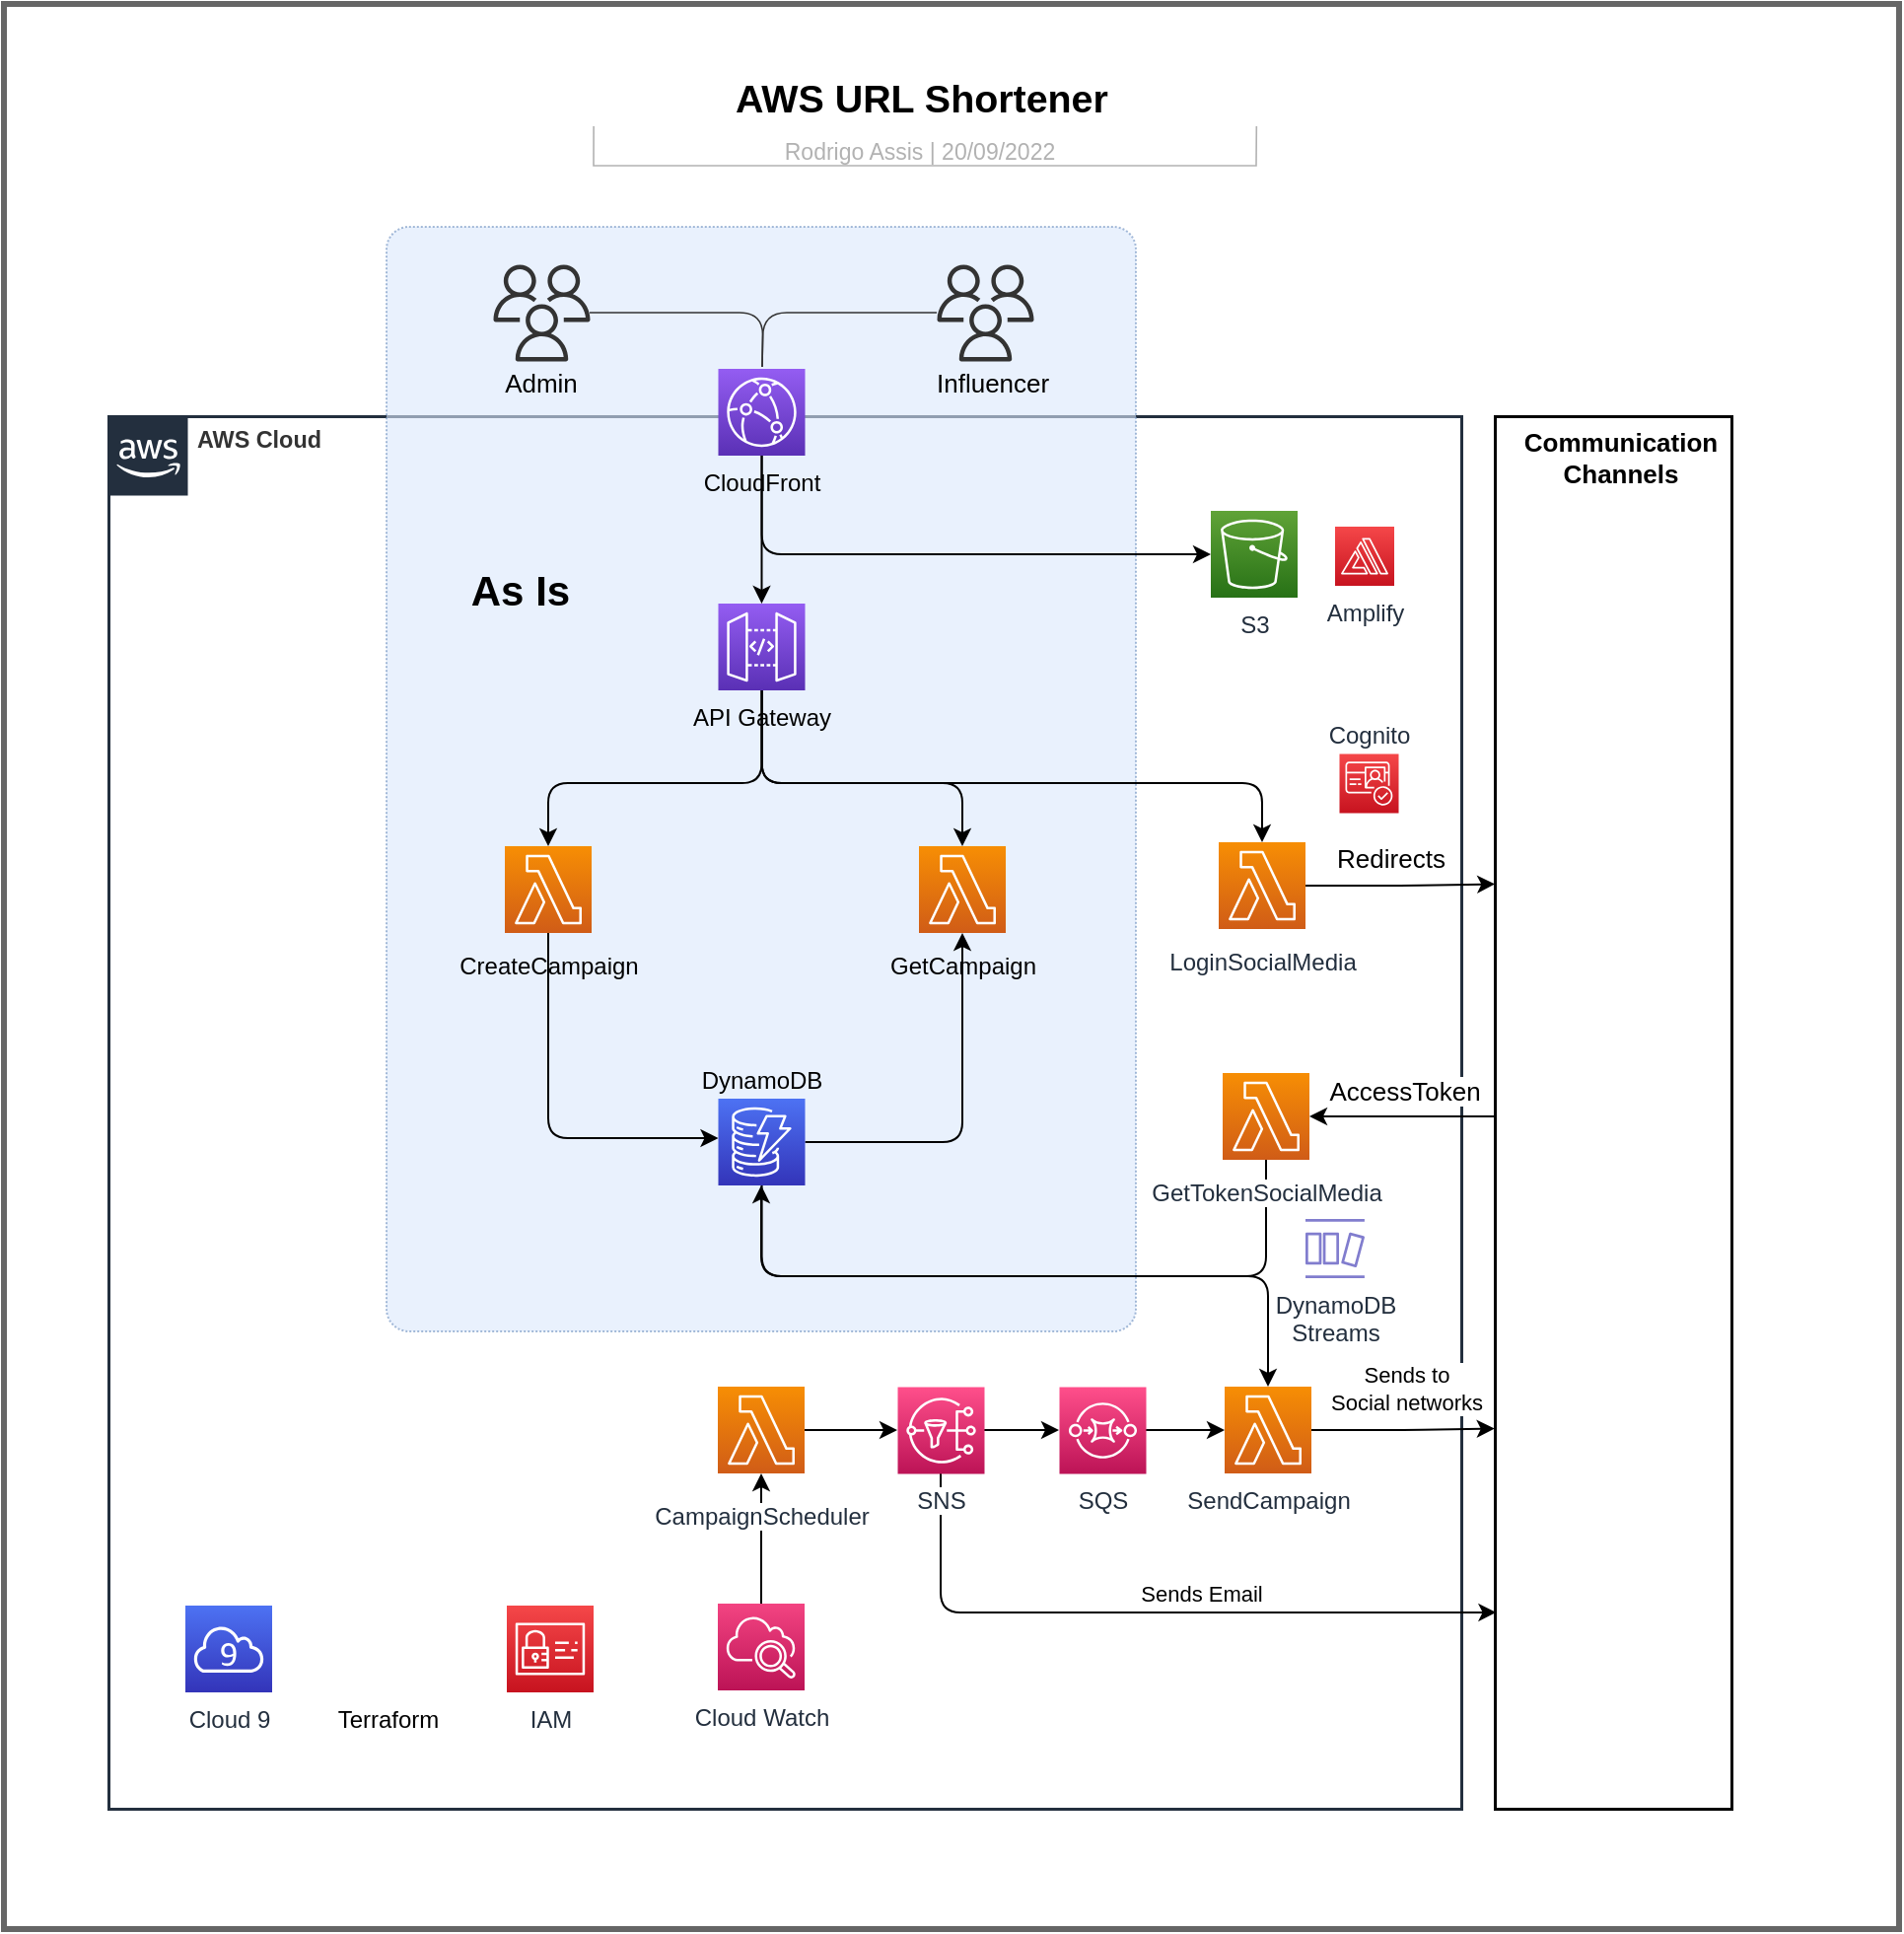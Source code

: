 <mxfile version="20.3.3" type="device"><diagram name="URL Shortener" id="zMWsOuEBppmq53ZEgVph"><mxGraphModel dx="1564" dy="950" grid="0" gridSize="10" guides="0" tooltips="1" connect="1" arrows="1" fold="1" page="0" pageScale="1" pageWidth="827" pageHeight="1169" math="0" shadow="0"><root><mxCell id="5VfcnQmlLGjhxSAUQ4NR-0"/><mxCell id="5VfcnQmlLGjhxSAUQ4NR-1" parent="5VfcnQmlLGjhxSAUQ4NR-0"/><mxCell id="ZZNkHxSK79wpuRJ6BsUh-0" value="" style="rounded=1;whiteSpace=wrap;html=1;labelBackgroundColor=default;strokeWidth=3;fontSize=13;arcSize=0;strokeColor=#666666;" parent="5VfcnQmlLGjhxSAUQ4NR-1" vertex="1"><mxGeometry x="276" y="15" width="961" height="976" as="geometry"/></mxCell><UserObject label="AWS Cloud" lucidchartObjectId="N8e8RwKGvOK6" id="5VfcnQmlLGjhxSAUQ4NR-2"><mxCell style="html=1;overflow=block;blockSpacing=1;whiteSpace=wrap;shape=mxgraph.aws4.group;grIcon=mxgraph.aws4.group_aws_cloud_alt;verticalAlign=top;align=left;grIconSize=40;spacingLeft=45;spacingTop=5;container=0;pointerEvents=0;collapsible=0;recursiveResize=0;fontSize=11.7;fontColor=#333333;fontStyle=1;spacing=0;strokeColor=#232f3e;strokeOpacity=100;fillOpacity=100;fillColor=#ffffff;strokeWidth=1.5;perimeter=rectanglePerimeter;" parent="5VfcnQmlLGjhxSAUQ4NR-1" vertex="1"><mxGeometry x="329" y="224" width="686" height="706" as="geometry"/></mxCell></UserObject><mxCell id="FSXf-EiZU_nm5MJJJZnd-0" value="" style="rounded=1;whiteSpace=wrap;html=1;arcSize=3;fillColor=#dae8fc;dashed=1;dashPattern=1 1;strokeColor=#6c8ebf;opacity=60;" vertex="1" parent="5VfcnQmlLGjhxSAUQ4NR-1"><mxGeometry x="470" y="128" width="380" height="560" as="geometry"/></mxCell><mxCell id="n7EvNLGjRyG9NxaEKTCb-21" style="edgeStyle=orthogonalEdgeStyle;rounded=1;orthogonalLoop=1;jettySize=auto;html=1;fontSize=13;" parent="5VfcnQmlLGjhxSAUQ4NR-1" source="n7EvNLGjRyG9NxaEKTCb-0" target="n7EvNLGjRyG9NxaEKTCb-18" edge="1"><mxGeometry relative="1" as="geometry"><Array as="points"><mxPoint x="975" y="579"/><mxPoint x="975" y="579"/></Array></mxGeometry></mxCell><mxCell id="n7EvNLGjRyG9NxaEKTCb-22" value="AccessToken" style="edgeLabel;html=1;align=center;verticalAlign=middle;resizable=0;points=[];fontSize=13;labelBackgroundColor=default;" parent="n7EvNLGjRyG9NxaEKTCb-21" vertex="1" connectable="0"><mxGeometry x="0.187" relative="1" as="geometry"><mxPoint x="10" y="-13" as="offset"/></mxGeometry></mxCell><mxCell id="n7EvNLGjRyG9NxaEKTCb-0" value="" style="rounded=0;whiteSpace=wrap;html=1;strokeWidth=1.5;" parent="5VfcnQmlLGjhxSAUQ4NR-1" vertex="1"><mxGeometry x="1032" y="224" width="120" height="706" as="geometry"/></mxCell><UserObject label="Admin" lucidchartObjectId="zbAZBak1kMxm" id="5VfcnQmlLGjhxSAUQ4NR-11"><mxCell style="html=1;overflow=block;blockSpacing=1;whiteSpace=wrap;shape=mxgraph.aws4.users;labelPosition=center;verticalLabelPosition=bottom;align=center;verticalAlign=top;pointerEvents=1;fontSize=13;spacing=0;strokeOpacity=100;fillOpacity=100;fillColor=#333333;strokeWidth=1.5;strokeColor=none;spacingTop=4;" parent="5VfcnQmlLGjhxSAUQ4NR-1" vertex="1"><mxGeometry x="524" y="147" width="49" height="49" as="geometry"/></mxCell></UserObject><mxCell id="5VfcnQmlLGjhxSAUQ4NR-12" value="" style="group;dropTarget=0;pointerEvents=0;" parent="5VfcnQmlLGjhxSAUQ4NR-1" vertex="1"><mxGeometry x="539" y="46" width="404" height="47" as="geometry"/></mxCell><UserObject label="AWS URL Shortener" placeholders="1" lucidchartObjectId="Z_9Z-S0-l_o0" id="5VfcnQmlLGjhxSAUQ4NR-13"><mxCell style="points=[[0.087,0.967,0],[0.921,0.967,0]];html=1;overflow=block;blockSpacing=1;whiteSpace=wrap;fontSize=19.7;fontColor=default;fontStyle=1;align=center;spacingLeft=7;spacingRight=7;spacingTop=2;spacing=3;strokeOpacity=0;fillOpacity=0;rounded=1;absoluteArcSize=1;arcSize=12;fillColor=#ffffff;strokeWidth=0.8;" parent="5VfcnQmlLGjhxSAUQ4NR-12" vertex="1"><mxGeometry x="1" width="403" height="32" as="geometry"/></mxCell></UserObject><UserObject label="Rodrigo Assis | 20/09/2022" placeholders="1" lucidchartObjectId="Z_9ZWHZdIG8z" id="5VfcnQmlLGjhxSAUQ4NR-14"><mxCell style="html=1;overflow=block;blockSpacing=1;whiteSpace=wrap;fontSize=11.5;fontColor=#b2b2b2;align=center;spacingLeft=7;spacingRight=7;spacingTop=2;spacing=3;strokeOpacity=0;fillOpacity=0;rounded=1;absoluteArcSize=1;arcSize=12;fillColor=#ffffff;strokeWidth=0.8;" parent="5VfcnQmlLGjhxSAUQ4NR-12" vertex="1"><mxGeometry y="32" width="403" height="15" as="geometry"/></mxCell></UserObject><UserObject label="" lucidchartObjectId="Z_9ZKMBE-NBk" id="5VfcnQmlLGjhxSAUQ4NR-15"><mxCell style="html=1;jettySize=18;whiteSpace=wrap;fontSize=13;fontFamily=Helvetica;strokeColor=#b2b2b2;strokeOpacity=100;strokeWidth=0.8;rounded=0;startArrow=none;endArrow=none;exitX=0.087;exitY=0.967;exitPerimeter=0;entryX=0.921;entryY=0.967;entryPerimeter=0;" parent="5VfcnQmlLGjhxSAUQ4NR-12" source="5VfcnQmlLGjhxSAUQ4NR-13" target="5VfcnQmlLGjhxSAUQ4NR-13" edge="1"><mxGeometry width="100" height="100" relative="1" as="geometry"><Array as="points"><mxPoint x="36" y="51" generated="1"/><mxPoint x="372" y="51" generated="1"/></Array></mxGeometry></mxCell></UserObject><UserObject label="" lucidchartObjectId="Cn.ZwMxujNy~" id="5VfcnQmlLGjhxSAUQ4NR-16"><mxCell style="html=1;jettySize=18;whiteSpace=wrap;fontSize=13;strokeColor=#333333;strokeOpacity=100;strokeWidth=0.8;rounded=1;arcSize=24;edgeStyle=orthogonalEdgeStyle;startArrow=none;endArrow=none;exitX=1;exitY=0.5;exitPerimeter=0;entryX=0.5;entryY=0;entryPerimeter=0;" parent="5VfcnQmlLGjhxSAUQ4NR-1" source="5VfcnQmlLGjhxSAUQ4NR-11" edge="1"><mxGeometry width="100" height="100" relative="1" as="geometry"><Array as="points"/><mxPoint x="660.5" y="199" as="targetPoint"/></mxGeometry></mxCell></UserObject><UserObject label="Influencer" lucidchartObjectId="En.ZHh7HBO_q" id="5VfcnQmlLGjhxSAUQ4NR-17"><mxCell style="html=1;overflow=block;blockSpacing=1;whiteSpace=wrap;shape=mxgraph.aws4.users;labelPosition=center;verticalLabelPosition=bottom;align=center;verticalAlign=top;pointerEvents=1;fontSize=13;spacing=0;strokeOpacity=100;fillOpacity=100;fillColor=#333333;strokeWidth=1.5;strokeColor=none;spacingTop=4;" parent="5VfcnQmlLGjhxSAUQ4NR-1" vertex="1"><mxGeometry x="749" y="147" width="49" height="49" as="geometry"/></mxCell></UserObject><UserObject label="" lucidchartObjectId="Jn.ZKAxiLmoS" id="5VfcnQmlLGjhxSAUQ4NR-18"><mxCell style="html=1;jettySize=18;whiteSpace=wrap;fontSize=13;strokeColor=#333333;strokeOpacity=100;strokeWidth=0.8;rounded=1;arcSize=24;edgeStyle=orthogonalEdgeStyle;startArrow=none;endArrow=none;exitX=0;exitY=0.5;exitPerimeter=0;entryX=0.5;entryY=0;entryPerimeter=0;" parent="5VfcnQmlLGjhxSAUQ4NR-1" source="5VfcnQmlLGjhxSAUQ4NR-17" edge="1"><mxGeometry width="100" height="100" relative="1" as="geometry"><Array as="points"/><mxPoint x="660.5" y="199" as="targetPoint"/></mxGeometry></mxCell></UserObject><mxCell id="JZ9D4dfunpLamqf-MBkk-5" style="edgeStyle=orthogonalEdgeStyle;rounded=1;orthogonalLoop=1;jettySize=auto;html=1;entryX=0;entryY=0.5;entryDx=0;entryDy=0;entryPerimeter=0;" parent="5VfcnQmlLGjhxSAUQ4NR-1" source="5VfcnQmlLGjhxSAUQ4NR-4" target="BwuBeYaKWKMSmFj7fiWJ-8" edge="1"><mxGeometry relative="1" as="geometry"><Array as="points"><mxPoint x="660" y="294"/></Array></mxGeometry></mxCell><mxCell id="5VfcnQmlLGjhxSAUQ4NR-4" value="&lt;span style=&quot;&quot;&gt;CloudFront&lt;/span&gt;" style="sketch=0;points=[[0,0,0],[0.25,0,0],[0.5,0,0],[0.75,0,0],[1,0,0],[0,1,0],[0.25,1,0],[0.5,1,0],[0.75,1,0],[1,1,0],[0,0.25,0],[0,0.5,0],[0,0.75,0],[1,0.25,0],[1,0.5,0],[1,0.75,0]];outlineConnect=0;fontColor=default;gradientColor=#945DF2;gradientDirection=north;fillColor=#5A30B5;strokeColor=#ffffff;dashed=0;verticalLabelPosition=bottom;verticalAlign=top;align=center;html=1;fontSize=12;fontStyle=0;aspect=fixed;shape=mxgraph.aws4.resourceIcon;resIcon=mxgraph.aws4.cloudfront;labelBackgroundColor=none;" parent="5VfcnQmlLGjhxSAUQ4NR-1" vertex="1"><mxGeometry x="638.25" y="200" width="44" height="44" as="geometry"/></mxCell><mxCell id="5VfcnQmlLGjhxSAUQ4NR-3" style="edgeStyle=orthogonalEdgeStyle;rounded=0;orthogonalLoop=1;jettySize=auto;html=1;" parent="5VfcnQmlLGjhxSAUQ4NR-1" source="5VfcnQmlLGjhxSAUQ4NR-4" target="5VfcnQmlLGjhxSAUQ4NR-6" edge="1"><mxGeometry relative="1" as="geometry"/></mxCell><mxCell id="n7EvNLGjRyG9NxaEKTCb-15" style="edgeStyle=orthogonalEdgeStyle;rounded=1;orthogonalLoop=1;jettySize=auto;html=1;fontSize=13;" parent="5VfcnQmlLGjhxSAUQ4NR-1" source="5VfcnQmlLGjhxSAUQ4NR-6" target="JGBxnA08PWgvfuNuDExg-0" edge="1"><mxGeometry relative="1" as="geometry"><Array as="points"><mxPoint x="660" y="410"/><mxPoint x="914" y="410"/></Array></mxGeometry></mxCell><mxCell id="5VfcnQmlLGjhxSAUQ4NR-6" value="API&amp;nbsp;Gateway" style="outlineConnect=0;fontColor=default;gradientColor=#945DF2;gradientDirection=north;fillColor=#5A30B5;strokeColor=#ffffff;dashed=0;verticalLabelPosition=bottom;verticalAlign=top;align=center;html=1;fontSize=12;fontStyle=0;aspect=fixed;shape=mxgraph.aws4.resourceIcon;resIcon=mxgraph.aws4.api_gateway;labelBackgroundColor=none;" parent="5VfcnQmlLGjhxSAUQ4NR-1" vertex="1"><mxGeometry x="638.25" y="319" width="44" height="44" as="geometry"/></mxCell><mxCell id="JZ9D4dfunpLamqf-MBkk-0" style="edgeStyle=orthogonalEdgeStyle;rounded=1;orthogonalLoop=1;jettySize=auto;html=1;" parent="5VfcnQmlLGjhxSAUQ4NR-1" source="5VfcnQmlLGjhxSAUQ4NR-6" target="5VfcnQmlLGjhxSAUQ4NR-38" edge="1"><mxGeometry relative="1" as="geometry"><Array as="points"><mxPoint x="660" y="410"/><mxPoint x="552" y="410"/></Array></mxGeometry></mxCell><mxCell id="JZ9D4dfunpLamqf-MBkk-4" style="edgeStyle=orthogonalEdgeStyle;rounded=1;orthogonalLoop=1;jettySize=auto;html=1;" parent="5VfcnQmlLGjhxSAUQ4NR-1" source="5VfcnQmlLGjhxSAUQ4NR-6" target="BwuBeYaKWKMSmFj7fiWJ-2" edge="1"><mxGeometry relative="1" as="geometry"><Array as="points"><mxPoint x="660" y="410"/><mxPoint x="762" y="410"/></Array></mxGeometry></mxCell><mxCell id="GQzq73yZ4J4Hh4mC8dk0-0" value="" style="shape=image;html=1;verticalAlign=top;verticalLabelPosition=bottom;labelBackgroundColor=#ffffff;imageAspect=0;aspect=fixed;image=https://cdn2.iconfinder.com/data/icons/social-media-2285/512/1_Twitter3_colored_svg-128.png" parent="5VfcnQmlLGjhxSAUQ4NR-1" vertex="1"><mxGeometry x="1070" y="310" width="50" height="50" as="geometry"/></mxCell><mxCell id="GQzq73yZ4J4Hh4mC8dk0-1" value="" style="shape=image;html=1;verticalAlign=top;verticalLabelPosition=bottom;labelBackgroundColor=#ffffff;imageAspect=0;aspect=fixed;image=https://cdn4.iconfinder.com/data/icons/social-media-2146/512/6_social-128.png" parent="5VfcnQmlLGjhxSAUQ4NR-1" vertex="1"><mxGeometry x="1070" y="401" width="50" height="50" as="geometry"/></mxCell><mxCell id="GQzq73yZ4J4Hh4mC8dk0-2" value="" style="shape=image;html=1;verticalAlign=top;verticalLabelPosition=bottom;labelBackgroundColor=#ffffff;imageAspect=0;aspect=fixed;image=https://cdn2.iconfinder.com/data/icons/social-media-2285/512/1_Linkedin_unofficial_colored_svg-128.png" parent="5VfcnQmlLGjhxSAUQ4NR-1" vertex="1"><mxGeometry x="1070" y="494" width="50" height="50" as="geometry"/></mxCell><mxCell id="GQzq73yZ4J4Hh4mC8dk0-3" value="" style="shape=image;html=1;verticalAlign=top;verticalLabelPosition=bottom;labelBackgroundColor=#ffffff;imageAspect=0;aspect=fixed;image=https://cdn1.iconfinder.com/data/icons/social-media-2285/512/Colored_Facebook3_svg-128.png" parent="5VfcnQmlLGjhxSAUQ4NR-1" vertex="1"><mxGeometry x="1070" y="597" width="50" height="50" as="geometry"/></mxCell><mxCell id="n7EvNLGjRyG9NxaEKTCb-14" value="Communication&lt;br&gt;Channels" style="text;html=1;strokeColor=none;fillColor=none;align=center;verticalAlign=middle;whiteSpace=wrap;rounded=0;strokeWidth=1.5;fontSize=13;fontStyle=1" parent="5VfcnQmlLGjhxSAUQ4NR-1" vertex="1"><mxGeometry x="1042" y="230" width="108" height="30" as="geometry"/></mxCell><mxCell id="5VfcnQmlLGjhxSAUQ4NR-5" value="Cloud 9" style="sketch=0;points=[[0,0,0],[0.25,0,0],[0.5,0,0],[0.75,0,0],[1,0,0],[0,1,0],[0.25,1,0],[0.5,1,0],[0.75,1,0],[1,1,0],[0,0.25,0],[0,0.5,0],[0,0.75,0],[1,0.25,0],[1,0.5,0],[1,0.75,0]];outlineConnect=0;fontColor=#232F3E;gradientColor=#4D72F3;gradientDirection=north;fillColor=#3334B9;strokeColor=#ffffff;dashed=0;verticalLabelPosition=bottom;verticalAlign=top;align=center;html=1;fontSize=12;fontStyle=0;aspect=fixed;shape=mxgraph.aws4.resourceIcon;resIcon=mxgraph.aws4.cloud9;labelBackgroundColor=#FFFFFF;" parent="5VfcnQmlLGjhxSAUQ4NR-1" vertex="1"><mxGeometry x="368" y="827" width="44" height="44" as="geometry"/></mxCell><mxCell id="JZ9D4dfunpLamqf-MBkk-7" style="edgeStyle=orthogonalEdgeStyle;rounded=1;orthogonalLoop=1;jettySize=auto;html=1;" parent="5VfcnQmlLGjhxSAUQ4NR-1" source="5VfcnQmlLGjhxSAUQ4NR-38" target="5VfcnQmlLGjhxSAUQ4NR-39" edge="1"><mxGeometry relative="1" as="geometry"><Array as="points"><mxPoint x="552" y="590"/></Array></mxGeometry></mxCell><mxCell id="5VfcnQmlLGjhxSAUQ4NR-38" value="CreateCampaign" style="outlineConnect=0;fontColor=default;gradientColor=#F78E04;gradientDirection=north;fillColor=#D05C17;strokeColor=#ffffff;dashed=0;verticalLabelPosition=bottom;verticalAlign=top;align=center;html=1;fontSize=12;fontStyle=0;aspect=fixed;shape=mxgraph.aws4.resourceIcon;resIcon=mxgraph.aws4.lambda;labelBackgroundColor=none;spacingTop=3;" parent="5VfcnQmlLGjhxSAUQ4NR-1" vertex="1"><mxGeometry x="530" y="442" width="44" height="44" as="geometry"/></mxCell><mxCell id="BwuBeYaKWKMSmFj7fiWJ-2" value="GetCampaign" style="outlineConnect=0;fontColor=default;gradientColor=#F78E04;gradientDirection=north;fillColor=#D05C17;strokeColor=#ffffff;dashed=0;verticalLabelPosition=bottom;verticalAlign=top;align=center;html=1;fontSize=12;fontStyle=0;aspect=fixed;shape=mxgraph.aws4.resourceIcon;resIcon=mxgraph.aws4.lambda;labelBackgroundColor=none;spacingTop=3;" parent="5VfcnQmlLGjhxSAUQ4NR-1" vertex="1"><mxGeometry x="740" y="442" width="44" height="44" as="geometry"/></mxCell><mxCell id="BwuBeYaKWKMSmFj7fiWJ-5" value="Amplify" style="sketch=0;points=[[0,0,0],[0.25,0,0],[0.5,0,0],[0.75,0,0],[1,0,0],[0,1,0],[0.25,1,0],[0.5,1,0],[0.75,1,0],[1,1,0],[0,0.25,0],[0,0.5,0],[0,0.75,0],[1,0.25,0],[1,0.5,0],[1,0.75,0]];outlineConnect=0;fontColor=#232F3E;gradientColor=#F54749;gradientDirection=north;fillColor=#C7131F;strokeColor=#ffffff;dashed=0;verticalLabelPosition=bottom;verticalAlign=top;align=center;html=1;fontSize=12;fontStyle=0;aspect=fixed;shape=mxgraph.aws4.resourceIcon;resIcon=mxgraph.aws4.amplify;labelBackgroundColor=#FFFFFF;" parent="5VfcnQmlLGjhxSAUQ4NR-1" vertex="1"><mxGeometry x="951" y="280" width="30" height="30" as="geometry"/></mxCell><mxCell id="EZ6Yrh6j2830aoky1SA_-1" style="edgeStyle=orthogonalEdgeStyle;rounded=1;orthogonalLoop=1;jettySize=auto;html=1;fontSize=13;" parent="5VfcnQmlLGjhxSAUQ4NR-1" source="BwuBeYaKWKMSmFj7fiWJ-6" target="EZ6Yrh6j2830aoky1SA_-0" edge="1"><mxGeometry relative="1" as="geometry"/></mxCell><mxCell id="BwuBeYaKWKMSmFj7fiWJ-6" value="Cloud Watch" style="sketch=0;points=[[0,0,0],[0.25,0,0],[0.5,0,0],[0.75,0,0],[1,0,0],[0,1,0],[0.25,1,0],[0.5,1,0],[0.75,1,0],[1,1,0],[0,0.25,0],[0,0.5,0],[0,0.75,0],[1,0.25,0],[1,0.5,0],[1,0.75,0]];points=[[0,0,0],[0.25,0,0],[0.5,0,0],[0.75,0,0],[1,0,0],[0,1,0],[0.25,1,0],[0.5,1,0],[0.75,1,0],[1,1,0],[0,0.25,0],[0,0.5,0],[0,0.75,0],[1,0.25,0],[1,0.5,0],[1,0.75,0]];outlineConnect=0;fontColor=#232F3E;gradientColor=#F34482;gradientDirection=north;fillColor=#BC1356;strokeColor=#ffffff;dashed=0;verticalLabelPosition=bottom;verticalAlign=top;align=center;html=1;fontSize=12;fontStyle=0;aspect=fixed;shape=mxgraph.aws4.resourceIcon;resIcon=mxgraph.aws4.cloudwatch_2;labelBackgroundColor=#FFFFFF;" parent="5VfcnQmlLGjhxSAUQ4NR-1" vertex="1"><mxGeometry x="638" y="826" width="44" height="44" as="geometry"/></mxCell><mxCell id="JZ9D4dfunpLamqf-MBkk-9" style="edgeStyle=orthogonalEdgeStyle;rounded=1;orthogonalLoop=1;jettySize=auto;html=1;" parent="5VfcnQmlLGjhxSAUQ4NR-1" source="5VfcnQmlLGjhxSAUQ4NR-39" target="BwuBeYaKWKMSmFj7fiWJ-2" edge="1"><mxGeometry relative="1" as="geometry"/></mxCell><mxCell id="ZZNkHxSK79wpuRJ6BsUh-8" style="edgeStyle=orthogonalEdgeStyle;rounded=1;orthogonalLoop=1;jettySize=auto;html=1;fontSize=13;" parent="5VfcnQmlLGjhxSAUQ4NR-1" source="5VfcnQmlLGjhxSAUQ4NR-39" target="ZZNkHxSK79wpuRJ6BsUh-3" edge="1"><mxGeometry relative="1" as="geometry"><Array as="points"><mxPoint x="660" y="660"/><mxPoint x="917" y="660"/></Array></mxGeometry></mxCell><mxCell id="5VfcnQmlLGjhxSAUQ4NR-39" value="DynamoDB" style="outlineConnect=0;fontColor=default;gradientColor=#4D72F3;gradientDirection=north;fillColor=#3334B9;strokeColor=#ffffff;dashed=0;verticalLabelPosition=top;verticalAlign=bottom;align=center;html=1;fontSize=12;fontStyle=0;aspect=fixed;shape=mxgraph.aws4.resourceIcon;resIcon=mxgraph.aws4.dynamodb;labelBackgroundColor=none;spacingTop=5;labelPosition=center;" parent="5VfcnQmlLGjhxSAUQ4NR-1" vertex="1"><mxGeometry x="638.25" y="570" width="44" height="44" as="geometry"/></mxCell><mxCell id="BwuBeYaKWKMSmFj7fiWJ-8" value="S3" style="sketch=0;points=[[0,0,0],[0.25,0,0],[0.5,0,0],[0.75,0,0],[1,0,0],[0,1,0],[0.25,1,0],[0.5,1,0],[0.75,1,0],[1,1,0],[0,0.25,0],[0,0.5,0],[0,0.75,0],[1,0.25,0],[1,0.5,0],[1,0.75,0]];outlineConnect=0;fontColor=#232F3E;gradientColor=#60A337;gradientDirection=north;fillColor=#277116;strokeColor=#ffffff;dashed=0;verticalLabelPosition=bottom;verticalAlign=top;align=center;html=1;fontSize=12;fontStyle=0;aspect=fixed;shape=mxgraph.aws4.resourceIcon;resIcon=mxgraph.aws4.s3;labelBackgroundColor=#FFFFFF;" parent="5VfcnQmlLGjhxSAUQ4NR-1" vertex="1"><mxGeometry x="888" y="272" width="44" height="44" as="geometry"/></mxCell><mxCell id="JZ9D4dfunpLamqf-MBkk-10" value="IAM" style="sketch=0;points=[[0,0,0],[0.25,0,0],[0.5,0,0],[0.75,0,0],[1,0,0],[0,1,0],[0.25,1,0],[0.5,1,0],[0.75,1,0],[1,1,0],[0,0.25,0],[0,0.5,0],[0,0.75,0],[1,0.25,0],[1,0.5,0],[1,0.75,0]];outlineConnect=0;fontColor=#232F3E;gradientColor=#F54749;gradientDirection=north;fillColor=#C7131F;strokeColor=#ffffff;dashed=0;verticalLabelPosition=bottom;verticalAlign=top;align=center;html=1;fontSize=12;fontStyle=0;aspect=fixed;shape=mxgraph.aws4.resourceIcon;resIcon=mxgraph.aws4.identity_and_access_management;labelBackgroundColor=#FFFFFF;" parent="5VfcnQmlLGjhxSAUQ4NR-1" vertex="1"><mxGeometry x="531" y="827" width="44" height="44" as="geometry"/></mxCell><mxCell id="JZ9D4dfunpLamqf-MBkk-12" value="Terraform" style="shape=image;verticalLabelPosition=bottom;labelBackgroundColor=default;verticalAlign=top;aspect=fixed;imageAspect=0;image=https://clipground.com/images/terraform-logo-8.png;fontStyle=0" parent="5VfcnQmlLGjhxSAUQ4NR-1" vertex="1"><mxGeometry x="449" y="827" width="44" height="44" as="geometry"/></mxCell><mxCell id="n7EvNLGjRyG9NxaEKTCb-16" style="edgeStyle=orthogonalEdgeStyle;rounded=1;orthogonalLoop=1;jettySize=auto;html=1;fontSize=13;entryX=0.001;entryY=0.336;entryDx=0;entryDy=0;entryPerimeter=0;" parent="5VfcnQmlLGjhxSAUQ4NR-1" source="JGBxnA08PWgvfuNuDExg-0" target="n7EvNLGjRyG9NxaEKTCb-0" edge="1"><mxGeometry relative="1" as="geometry"><mxPoint x="1027" y="462" as="targetPoint"/></mxGeometry></mxCell><mxCell id="n7EvNLGjRyG9NxaEKTCb-17" value="Redirects" style="edgeLabel;html=1;align=center;verticalAlign=middle;resizable=0;points=[];fontSize=13;" parent="n7EvNLGjRyG9NxaEKTCb-16" vertex="1" connectable="0"><mxGeometry x="0.135" relative="1" as="geometry"><mxPoint x="-11" y="-13" as="offset"/></mxGeometry></mxCell><mxCell id="JGBxnA08PWgvfuNuDExg-0" value="LoginSocialMedia" style="outlineConnect=0;fontColor=#232F3E;gradientColor=#F78E04;gradientDirection=north;fillColor=#D05C17;strokeColor=#ffffff;dashed=0;verticalLabelPosition=bottom;verticalAlign=top;align=center;html=1;fontSize=12;fontStyle=0;aspect=fixed;shape=mxgraph.aws4.resourceIcon;resIcon=mxgraph.aws4.lambda;labelBackgroundColor=#ffffff;spacingTop=3;" parent="5VfcnQmlLGjhxSAUQ4NR-1" vertex="1"><mxGeometry x="892" y="440" width="44" height="44" as="geometry"/></mxCell><mxCell id="n7EvNLGjRyG9NxaEKTCb-20" style="edgeStyle=orthogonalEdgeStyle;rounded=1;orthogonalLoop=1;jettySize=auto;html=1;fontSize=13;" parent="5VfcnQmlLGjhxSAUQ4NR-1" source="n7EvNLGjRyG9NxaEKTCb-18" target="5VfcnQmlLGjhxSAUQ4NR-39" edge="1"><mxGeometry relative="1" as="geometry"><Array as="points"><mxPoint x="916" y="660"/><mxPoint x="660" y="660"/></Array></mxGeometry></mxCell><mxCell id="n7EvNLGjRyG9NxaEKTCb-18" value="GetTokenSocialMedia" style="outlineConnect=0;fontColor=#232F3E;gradientColor=#F78E04;gradientDirection=north;fillColor=#D05C17;strokeColor=#ffffff;dashed=0;verticalLabelPosition=bottom;verticalAlign=top;align=center;html=1;fontSize=12;fontStyle=0;aspect=fixed;shape=mxgraph.aws4.resourceIcon;resIcon=mxgraph.aws4.lambda;labelBackgroundColor=#ffffff;spacingTop=3;" parent="5VfcnQmlLGjhxSAUQ4NR-1" vertex="1"><mxGeometry x="894" y="557" width="44" height="44" as="geometry"/></mxCell><mxCell id="n7EvNLGjRyG9NxaEKTCb-23" value="Cognito" style="sketch=0;points=[[0,0,0],[0.25,0,0],[0.5,0,0],[0.75,0,0],[1,0,0],[0,1,0],[0.25,1,0],[0.5,1,0],[0.75,1,0],[1,1,0],[0,0.25,0],[0,0.5,0],[0,0.75,0],[1,0.25,0],[1,0.5,0],[1,0.75,0]];outlineConnect=0;fontColor=#232F3E;gradientColor=#F54749;gradientDirection=north;fillColor=#C7131F;strokeColor=#ffffff;dashed=0;verticalLabelPosition=top;verticalAlign=bottom;align=center;html=1;fontSize=12;fontStyle=0;aspect=fixed;shape=mxgraph.aws4.resourceIcon;resIcon=mxgraph.aws4.cognito;strokeWidth=1.5;labelPosition=center;" parent="5VfcnQmlLGjhxSAUQ4NR-1" vertex="1"><mxGeometry x="953" y="395" width="30" height="30" as="geometry"/></mxCell><mxCell id="ZZNkHxSK79wpuRJ6BsUh-4" style="edgeStyle=orthogonalEdgeStyle;rounded=1;orthogonalLoop=1;jettySize=auto;html=1;entryX=0;entryY=0.5;entryDx=0;entryDy=0;entryPerimeter=0;fontSize=13;" parent="5VfcnQmlLGjhxSAUQ4NR-1" source="EZ6Yrh6j2830aoky1SA_-0" target="EZ6Yrh6j2830aoky1SA_-6" edge="1"><mxGeometry relative="1" as="geometry"/></mxCell><mxCell id="EZ6Yrh6j2830aoky1SA_-0" value="CampaignScheduler" style="outlineConnect=0;fontColor=#232F3E;gradientColor=#F78E04;gradientDirection=north;fillColor=#D05C17;strokeColor=#ffffff;dashed=0;verticalLabelPosition=bottom;verticalAlign=top;align=center;html=1;fontSize=12;fontStyle=0;aspect=fixed;shape=mxgraph.aws4.resourceIcon;resIcon=mxgraph.aws4.lambda;labelBackgroundColor=#ffffff;spacingTop=8;labelPosition=center;spacingBottom=1;" parent="5VfcnQmlLGjhxSAUQ4NR-1" vertex="1"><mxGeometry x="638" y="716" width="44" height="44" as="geometry"/></mxCell><mxCell id="EZ6Yrh6j2830aoky1SA_-4" value="" style="shape=image;html=1;verticalAlign=top;verticalLabelPosition=bottom;labelBackgroundColor=#ffffff;imageAspect=0;aspect=fixed;image=https://cdn4.iconfinder.com/data/icons/aiga-symbol-signs/612/aiga_mail_bg-128.png;strokeWidth=1.5;fontSize=13;" parent="5VfcnQmlLGjhxSAUQ4NR-1" vertex="1"><mxGeometry x="1068" y="694" width="53" height="53" as="geometry"/></mxCell><mxCell id="ZZNkHxSK79wpuRJ6BsUh-5" style="edgeStyle=orthogonalEdgeStyle;rounded=1;orthogonalLoop=1;jettySize=auto;html=1;entryX=0;entryY=0.5;entryDx=0;entryDy=0;entryPerimeter=0;fontSize=13;" parent="5VfcnQmlLGjhxSAUQ4NR-1" source="EZ6Yrh6j2830aoky1SA_-6" target="ZZNkHxSK79wpuRJ6BsUh-2" edge="1"><mxGeometry relative="1" as="geometry"/></mxCell><mxCell id="KvlT_HoNXU2bHrB0Iibx-0" style="edgeStyle=orthogonalEdgeStyle;rounded=1;orthogonalLoop=1;jettySize=auto;html=1;entryX=0.006;entryY=0.859;entryDx=0;entryDy=0;entryPerimeter=0;" parent="5VfcnQmlLGjhxSAUQ4NR-1" source="EZ6Yrh6j2830aoky1SA_-6" target="n7EvNLGjRyG9NxaEKTCb-0" edge="1"><mxGeometry relative="1" as="geometry"><Array as="points"><mxPoint x="751" y="830"/></Array></mxGeometry></mxCell><mxCell id="KvlT_HoNXU2bHrB0Iibx-1" value="Sends Email" style="edgeLabel;html=1;align=center;verticalAlign=middle;resizable=0;points=[];" parent="KvlT_HoNXU2bHrB0Iibx-0" vertex="1" connectable="0"><mxGeometry x="0.151" y="-3" relative="1" as="geometry"><mxPoint y="-13" as="offset"/></mxGeometry></mxCell><mxCell id="EZ6Yrh6j2830aoky1SA_-6" value="SNS" style="sketch=0;points=[[0,0,0],[0.25,0,0],[0.5,0,0],[0.75,0,0],[1,0,0],[0,1,0],[0.25,1,0],[0.5,1,0],[0.75,1,0],[1,1,0],[0,0.25,0],[0,0.5,0],[0,0.75,0],[1,0.25,0],[1,0.5,0],[1,0.75,0]];outlineConnect=0;fontColor=#232F3E;gradientColor=#FF4F8B;gradientDirection=north;fillColor=#BC1356;strokeColor=#ffffff;dashed=0;verticalLabelPosition=bottom;verticalAlign=top;align=center;html=1;fontSize=12;fontStyle=0;aspect=fixed;shape=mxgraph.aws4.resourceIcon;resIcon=mxgraph.aws4.sns;labelBackgroundColor=default;strokeWidth=1.5;labelPosition=center;" parent="5VfcnQmlLGjhxSAUQ4NR-1" vertex="1"><mxGeometry x="729" y="716" width="44" height="44" as="geometry"/></mxCell><mxCell id="ZZNkHxSK79wpuRJ6BsUh-6" style="edgeStyle=orthogonalEdgeStyle;rounded=1;orthogonalLoop=1;jettySize=auto;html=1;fontSize=13;" parent="5VfcnQmlLGjhxSAUQ4NR-1" source="ZZNkHxSK79wpuRJ6BsUh-2" target="ZZNkHxSK79wpuRJ6BsUh-3" edge="1"><mxGeometry relative="1" as="geometry"/></mxCell><mxCell id="ZZNkHxSK79wpuRJ6BsUh-2" value="SQS" style="sketch=0;points=[[0,0,0],[0.25,0,0],[0.5,0,0],[0.75,0,0],[1,0,0],[0,1,0],[0.25,1,0],[0.5,1,0],[0.75,1,0],[1,1,0],[0,0.25,0],[0,0.5,0],[0,0.75,0],[1,0.25,0],[1,0.5,0],[1,0.75,0]];outlineConnect=0;fontColor=#232F3E;gradientColor=#FF4F8B;gradientDirection=north;fillColor=#BC1356;strokeColor=#ffffff;dashed=0;verticalLabelPosition=bottom;verticalAlign=top;align=center;html=1;fontSize=12;fontStyle=0;aspect=fixed;shape=mxgraph.aws4.resourceIcon;resIcon=mxgraph.aws4.sqs;labelBackgroundColor=default;strokeWidth=1.5;" parent="5VfcnQmlLGjhxSAUQ4NR-1" vertex="1"><mxGeometry x="811" y="716" width="44" height="44" as="geometry"/></mxCell><mxCell id="ZZNkHxSK79wpuRJ6BsUh-7" style="edgeStyle=orthogonalEdgeStyle;rounded=1;orthogonalLoop=1;jettySize=auto;html=1;entryX=-0.001;entryY=0.727;entryDx=0;entryDy=0;entryPerimeter=0;fontSize=13;" parent="5VfcnQmlLGjhxSAUQ4NR-1" source="ZZNkHxSK79wpuRJ6BsUh-3" target="n7EvNLGjRyG9NxaEKTCb-0" edge="1"><mxGeometry relative="1" as="geometry"/></mxCell><mxCell id="KvlT_HoNXU2bHrB0Iibx-2" value="Sends to &lt;br&gt;Social networks" style="edgeLabel;html=1;align=center;verticalAlign=middle;resizable=0;points=[];" parent="ZZNkHxSK79wpuRJ6BsUh-7" vertex="1" connectable="0"><mxGeometry x="-0.266" relative="1" as="geometry"><mxPoint x="13" y="-21" as="offset"/></mxGeometry></mxCell><mxCell id="ZZNkHxSK79wpuRJ6BsUh-3" value="SendCampaign" style="outlineConnect=0;fontColor=#232F3E;gradientColor=#F78E04;gradientDirection=north;fillColor=#D05C17;strokeColor=#ffffff;dashed=0;verticalLabelPosition=bottom;verticalAlign=top;align=center;html=1;fontSize=12;fontStyle=0;aspect=fixed;shape=mxgraph.aws4.resourceIcon;resIcon=mxgraph.aws4.lambda;labelBackgroundColor=#ffffff;spacingTop=0;labelPosition=center;spacingBottom=0;" parent="5VfcnQmlLGjhxSAUQ4NR-1" vertex="1"><mxGeometry x="895" y="716" width="44" height="44" as="geometry"/></mxCell><mxCell id="FSXf-EiZU_nm5MJJJZnd-1" value="DynamoDB &lt;br&gt;Streams" style="sketch=0;outlineConnect=0;fontColor=#232F3E;gradientColor=none;fillColor=#2E27AD;strokeColor=none;dashed=0;verticalLabelPosition=bottom;verticalAlign=top;align=center;html=1;fontSize=12;fontStyle=0;aspect=fixed;pointerEvents=1;shape=mxgraph.aws4.dynamodb_stream;dashPattern=1 1;opacity=60;" vertex="1" parent="5VfcnQmlLGjhxSAUQ4NR-1"><mxGeometry x="936" y="631" width="30" height="30" as="geometry"/></mxCell><mxCell id="FSXf-EiZU_nm5MJJJZnd-2" value="As Is" style="text;html=1;strokeColor=none;fillColor=none;align=center;verticalAlign=middle;whiteSpace=wrap;rounded=0;dashed=1;dashPattern=1 1;opacity=60;fontSize=21;fontStyle=1" vertex="1" parent="5VfcnQmlLGjhxSAUQ4NR-1"><mxGeometry x="508" y="297" width="60" height="30" as="geometry"/></mxCell></root></mxGraphModel></diagram></mxfile>